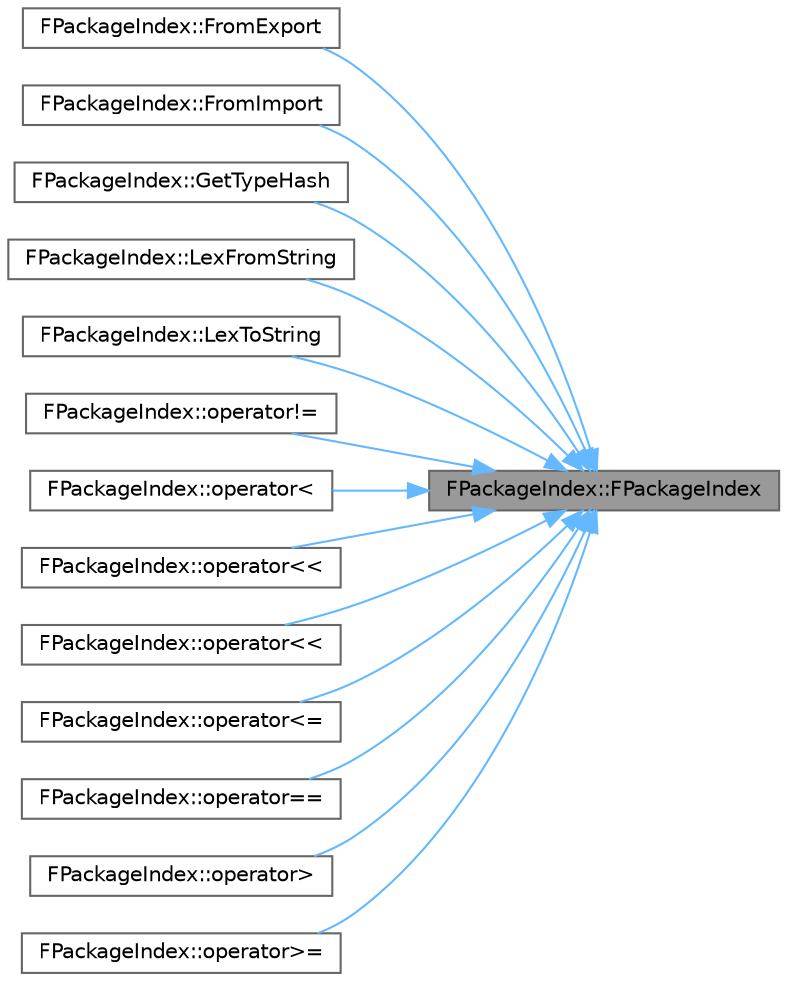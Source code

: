 digraph "FPackageIndex::FPackageIndex"
{
 // INTERACTIVE_SVG=YES
 // LATEX_PDF_SIZE
  bgcolor="transparent";
  edge [fontname=Helvetica,fontsize=10,labelfontname=Helvetica,labelfontsize=10];
  node [fontname=Helvetica,fontsize=10,shape=box,height=0.2,width=0.4];
  rankdir="RL";
  Node1 [id="Node000001",label="FPackageIndex::FPackageIndex",height=0.2,width=0.4,color="gray40", fillcolor="grey60", style="filled", fontcolor="black",tooltip="Internal constructor, sets the index directly."];
  Node1 -> Node2 [id="edge1_Node000001_Node000002",dir="back",color="steelblue1",style="solid",tooltip=" "];
  Node2 [id="Node000002",label="FPackageIndex::FromExport",height=0.2,width=0.4,color="grey40", fillcolor="white", style="filled",URL="$d1/d10/classFPackageIndex.html#a90be74e11963a49d4bee40853a61a8e9",tooltip="Create a FPackageIndex from an export index."];
  Node1 -> Node3 [id="edge2_Node000001_Node000003",dir="back",color="steelblue1",style="solid",tooltip=" "];
  Node3 [id="Node000003",label="FPackageIndex::FromImport",height=0.2,width=0.4,color="grey40", fillcolor="white", style="filled",URL="$d1/d10/classFPackageIndex.html#a881dcb08baa287cd75dbbde413926b6c",tooltip="Create a FPackageIndex from an import index."];
  Node1 -> Node4 [id="edge3_Node000001_Node000004",dir="back",color="steelblue1",style="solid",tooltip=" "];
  Node4 [id="Node000004",label="FPackageIndex::GetTypeHash",height=0.2,width=0.4,color="grey40", fillcolor="white", style="filled",URL="$d1/d10/classFPackageIndex.html#a55dc753cc426f0cb1076f6398f104c47",tooltip=" "];
  Node1 -> Node5 [id="edge4_Node000001_Node000005",dir="back",color="steelblue1",style="solid",tooltip=" "];
  Node5 [id="Node000005",label="FPackageIndex::LexFromString",height=0.2,width=0.4,color="grey40", fillcolor="white", style="filled",URL="$d1/d10/classFPackageIndex.html#aa301b05f0383903b00e0ac8e4253ea5d",tooltip=" "];
  Node1 -> Node6 [id="edge5_Node000001_Node000006",dir="back",color="steelblue1",style="solid",tooltip=" "];
  Node6 [id="Node000006",label="FPackageIndex::LexToString",height=0.2,width=0.4,color="grey40", fillcolor="white", style="filled",URL="$d1/d10/classFPackageIndex.html#aac36833de6195aac1b327ca393196c00",tooltip="Lex functions."];
  Node1 -> Node7 [id="edge6_Node000001_Node000007",dir="back",color="steelblue1",style="solid",tooltip=" "];
  Node7 [id="Node000007",label="FPackageIndex::operator!=",height=0.2,width=0.4,color="grey40", fillcolor="white", style="filled",URL="$d1/d10/classFPackageIndex.html#ac36c6a06206c6605411343e532a80589",tooltip="Compare package indecies for inequality."];
  Node1 -> Node8 [id="edge7_Node000001_Node000008",dir="back",color="steelblue1",style="solid",tooltip=" "];
  Node8 [id="Node000008",label="FPackageIndex::operator\<",height=0.2,width=0.4,color="grey40", fillcolor="white", style="filled",URL="$d1/d10/classFPackageIndex.html#ac3523a5c70ff9d4055bcb9a0623d61bf",tooltip="Compare package indecies."];
  Node1 -> Node9 [id="edge8_Node000001_Node000009",dir="back",color="steelblue1",style="solid",tooltip=" "];
  Node9 [id="Node000009",label="FPackageIndex::operator\<\<",height=0.2,width=0.4,color="grey40", fillcolor="white", style="filled",URL="$d1/d10/classFPackageIndex.html#a244fef0ababfe366a1c7fabd48750f0b",tooltip="Serializes a package index value from or into an archive."];
  Node1 -> Node10 [id="edge9_Node000001_Node000010",dir="back",color="steelblue1",style="solid",tooltip=" "];
  Node10 [id="Node000010",label="FPackageIndex::operator\<\<",height=0.2,width=0.4,color="grey40", fillcolor="white", style="filled",URL="$d1/d10/classFPackageIndex.html#a877aa5575305cfd49fbec16eaeaa62d6",tooltip="Serializes a package index value from or into a structured archive slot."];
  Node1 -> Node11 [id="edge10_Node000001_Node000011",dir="back",color="steelblue1",style="solid",tooltip=" "];
  Node11 [id="Node000011",label="FPackageIndex::operator\<=",height=0.2,width=0.4,color="grey40", fillcolor="white", style="filled",URL="$d1/d10/classFPackageIndex.html#a9450cab47882efda389bb3b486bd3420",tooltip=" "];
  Node1 -> Node12 [id="edge11_Node000001_Node000012",dir="back",color="steelblue1",style="solid",tooltip=" "];
  Node12 [id="Node000012",label="FPackageIndex::operator==",height=0.2,width=0.4,color="grey40", fillcolor="white", style="filled",URL="$d1/d10/classFPackageIndex.html#a88cdd9e4d80ad8efd5e3466e0d17aae2",tooltip="Compare package indecies for equality."];
  Node1 -> Node13 [id="edge12_Node000001_Node000013",dir="back",color="steelblue1",style="solid",tooltip=" "];
  Node13 [id="Node000013",label="FPackageIndex::operator\>",height=0.2,width=0.4,color="grey40", fillcolor="white", style="filled",URL="$d1/d10/classFPackageIndex.html#a6c27ef628ee77a2340c773a92f10cfdd",tooltip=" "];
  Node1 -> Node14 [id="edge13_Node000001_Node000014",dir="back",color="steelblue1",style="solid",tooltip=" "];
  Node14 [id="Node000014",label="FPackageIndex::operator\>=",height=0.2,width=0.4,color="grey40", fillcolor="white", style="filled",URL="$d1/d10/classFPackageIndex.html#a910f7185a66d00ae89c433380dd916a6",tooltip=" "];
}
